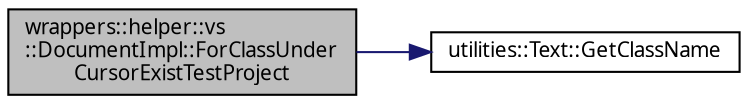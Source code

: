 digraph "wrappers::helper::vs::DocumentImpl::ForClassUnderCursorExistTestProject"
{
 // INTERACTIVE_SVG=YES
  edge [fontname="Verdana",fontsize="10",labelfontname="Verdana",labelfontsize="10"];
  node [fontname="Verdana",fontsize="10",shape=record];
  rankdir="LR";
  Node1 [label="wrappers::helper::vs\l::DocumentImpl::ForClassUnder\lCursorExistTestProject",height=0.2,width=0.4,color="black", fillcolor="grey75", style="filled", fontcolor="black"];
  Node1 -> Node2 [color="midnightblue",fontsize="10",style="solid",fontname="Verdana"];
  Node2 [label="utilities::Text::GetClassName",height=0.2,width=0.4,color="black", fillcolor="white", style="filled",URL="$classutilities_1_1_text.html#a934d058e1cac7b3bff5d1397d8833cb6",tooltip="Функция для извлечения имени класса из текста. "];
}

